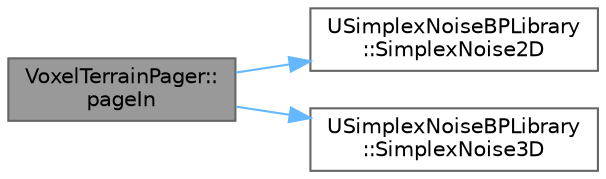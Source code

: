 digraph "VoxelTerrainPager::pageIn"
{
 // LATEX_PDF_SIZE
  bgcolor="transparent";
  edge [fontname=Helvetica,fontsize=10,labelfontname=Helvetica,labelfontsize=10];
  node [fontname=Helvetica,fontsize=10,shape=box,height=0.2,width=0.4];
  rankdir="LR";
  Node1 [id="Node000001",label="VoxelTerrainPager::\lpageIn",height=0.2,width=0.4,color="gray40", fillcolor="grey60", style="filled", fontcolor="black",tooltip=" "];
  Node1 -> Node2 [id="edge1_Node000001_Node000002",color="steelblue1",style="solid",tooltip=" "];
  Node2 [id="Node000002",label="USimplexNoiseBPLibrary\l::SimplexNoise2D",height=0.2,width=0.4,color="grey40", fillcolor="white", style="filled",URL="$class_u_simplex_noise_b_p_library.html#a8264dbdb1a940fea6288ee8b28c6362d",tooltip=" "];
  Node1 -> Node3 [id="edge2_Node000001_Node000003",color="steelblue1",style="solid",tooltip=" "];
  Node3 [id="Node000003",label="USimplexNoiseBPLibrary\l::SimplexNoise3D",height=0.2,width=0.4,color="grey40", fillcolor="white", style="filled",URL="$class_u_simplex_noise_b_p_library.html#a9deeb80be8bb628b8f92fe3508245715",tooltip=" "];
}
